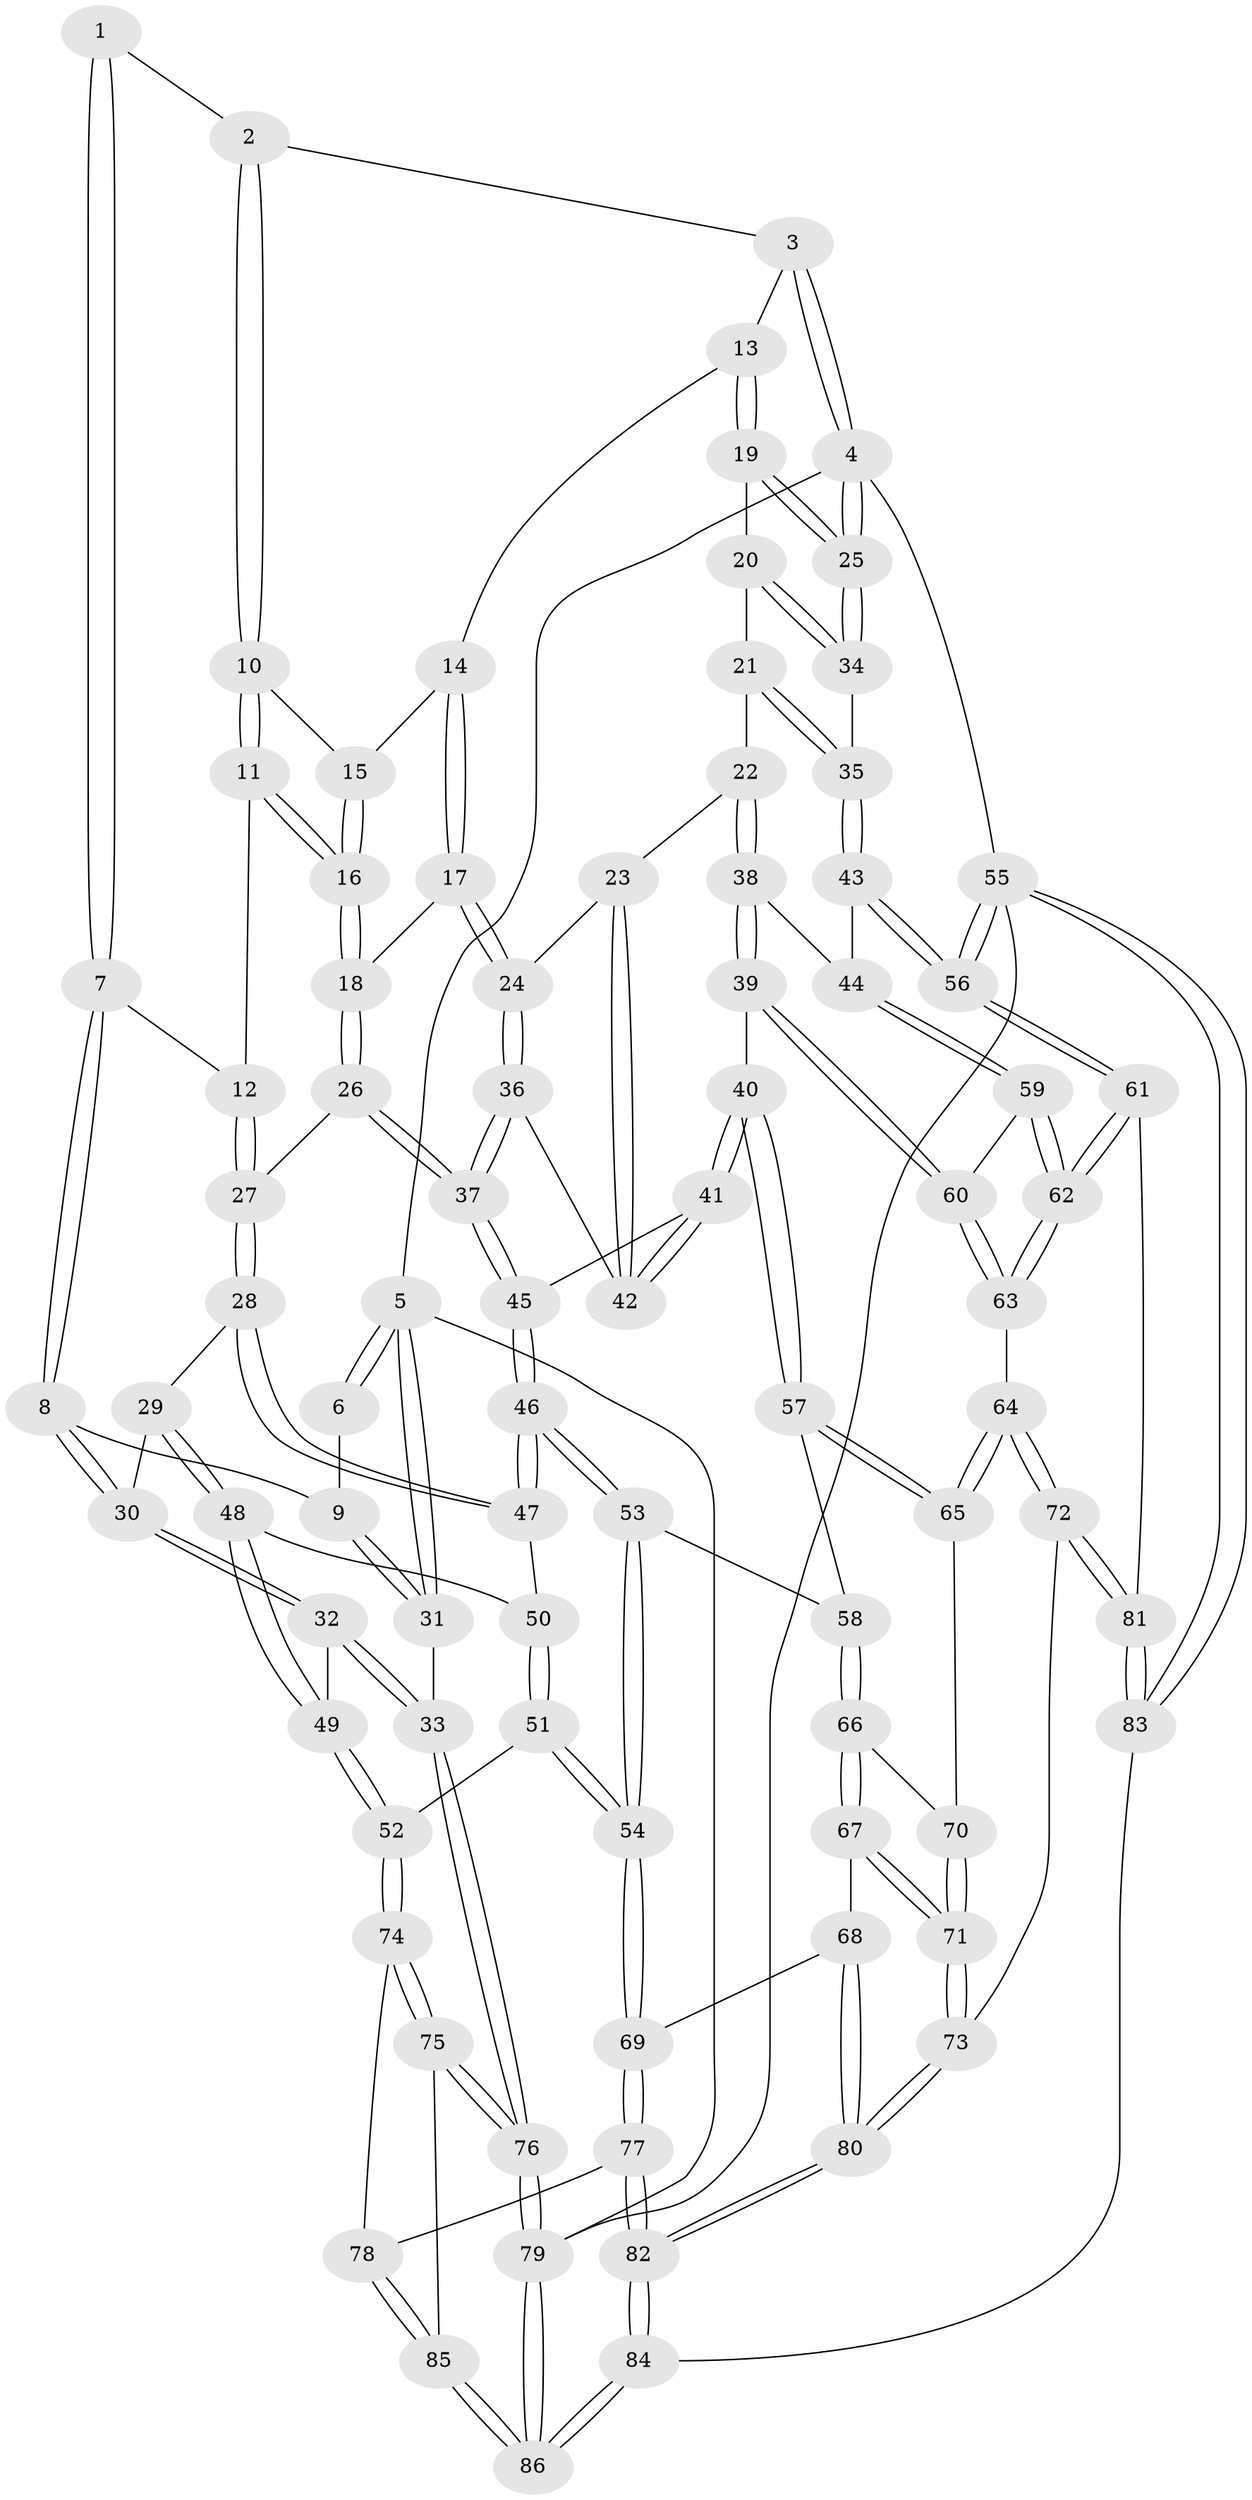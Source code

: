 // Generated by graph-tools (version 1.1) at 2025/50/03/09/25 03:50:58]
// undirected, 86 vertices, 212 edges
graph export_dot {
graph [start="1"]
  node [color=gray90,style=filled];
  1 [pos="+0.31378816311953683+0"];
  2 [pos="+0.34537876926197814+0"];
  3 [pos="+0.6765835338771922+0"];
  4 [pos="+1+0"];
  5 [pos="+0+0"];
  6 [pos="+0.2569956114097391+0"];
  7 [pos="+0.2015781239387392+0.1742306863320224"];
  8 [pos="+0.15591880786104567+0.19183634682948073"];
  9 [pos="+0.09165667519542026+0.1760288223172305"];
  10 [pos="+0.3728126789017047+0"];
  11 [pos="+0.3808034823242416+0.15260176497518252"];
  12 [pos="+0.28668568332266614+0.18020235753473832"];
  13 [pos="+0.6584722861090819+0.10434509014427004"];
  14 [pos="+0.6055655963033642+0.12828748337765025"];
  15 [pos="+0.5658506116569989+0.13202463498942113"];
  16 [pos="+0.4185393037881282+0.17652252429827786"];
  17 [pos="+0.5307269303840981+0.34381039833481347"];
  18 [pos="+0.43900070499907357+0.29950421956578843"];
  19 [pos="+0.7190890936283139+0.1669187916768943"];
  20 [pos="+0.7624118441557439+0.22293533771479856"];
  21 [pos="+0.7697327373823895+0.28323184607769014"];
  22 [pos="+0.7659634182824869+0.29307430684285435"];
  23 [pos="+0.6636556676024322+0.34873142086586756"];
  24 [pos="+0.5451285826248704+0.3616115646166387"];
  25 [pos="+1+0"];
  26 [pos="+0.3482185162160949+0.3661473433081531"];
  27 [pos="+0.3288247924672655+0.37031280804667965"];
  28 [pos="+0.2652918385272768+0.41073179679275984"];
  29 [pos="+0.2576720275136743+0.4109158634714771"];
  30 [pos="+0.21936230944463145+0.39860531303996993"];
  31 [pos="+0+0.1747485715876886"];
  32 [pos="+0+0.5281209825428861"];
  33 [pos="+0+0.5282334316977656"];
  34 [pos="+1+0"];
  35 [pos="+1+0.3449445924629994"];
  36 [pos="+0.5369449944509012+0.3994103723095674"];
  37 [pos="+0.48271879366104525+0.4988722341165439"];
  38 [pos="+0.8135314349028483+0.45345619338834653"];
  39 [pos="+0.7940330701544033+0.5298854805296035"];
  40 [pos="+0.689357621406352+0.5520743452591949"];
  41 [pos="+0.6686243836696314+0.5323297262971388"];
  42 [pos="+0.6605106558100737+0.5090801803080099"];
  43 [pos="+1+0.3955944952332754"];
  44 [pos="+1+0.4085295949086343"];
  45 [pos="+0.4809633611029613+0.5147438074768934"];
  46 [pos="+0.4594426122902667+0.5531906983729912"];
  47 [pos="+0.33548742544955806+0.5036338037847965"];
  48 [pos="+0.23592713410753172+0.5365298083777212"];
  49 [pos="+0.16538759533271297+0.6269435068158715"];
  50 [pos="+0.2989952717419164+0.5729764887181326"];
  51 [pos="+0.30238532071529434+0.6663842020290995"];
  52 [pos="+0.22170234925819624+0.6821592293166231"];
  53 [pos="+0.4595586268400509+0.5670260293136402"];
  54 [pos="+0.39895258028040975+0.6869194366075115"];
  55 [pos="+1+1"];
  56 [pos="+1+1"];
  57 [pos="+0.6478026581480311+0.636451077707985"];
  58 [pos="+0.4615542374563293+0.5680741522210785"];
  59 [pos="+0.8867424017207532+0.5992084124701778"];
  60 [pos="+0.8422454313225282+0.5859007954246741"];
  61 [pos="+1+0.9706743817037422"];
  62 [pos="+1+0.860864006680452"];
  63 [pos="+0.7756927765943478+0.7291625623212061"];
  64 [pos="+0.7416106100406563+0.7446085457001674"];
  65 [pos="+0.6473136459680741+0.6604584296246612"];
  66 [pos="+0.5783728950146952+0.6976219672375342"];
  67 [pos="+0.5157225183863519+0.7417959860783788"];
  68 [pos="+0.5044555163219335+0.7448485788080713"];
  69 [pos="+0.42246128662022453+0.739216925274728"];
  70 [pos="+0.6220499754612456+0.68171094078486"];
  71 [pos="+0.6174556194699224+0.8009015052698116"];
  72 [pos="+0.7210007277050857+0.8157493408083847"];
  73 [pos="+0.6355467773289797+0.8345009340046161"];
  74 [pos="+0.19563750508213812+0.7809469263707258"];
  75 [pos="+0+0.8736384451225999"];
  76 [pos="+0+0.8871005945043302"];
  77 [pos="+0.39718876229427336+0.8366755664849532"];
  78 [pos="+0.286918960513508+0.9083238471103247"];
  79 [pos="+0+1"];
  80 [pos="+0.5837678951519626+0.8935214711952189"];
  81 [pos="+0.7576674776815591+0.8696594093818492"];
  82 [pos="+0.5542657570493884+0.9582005780216205"];
  83 [pos="+0.6113869249103148+1"];
  84 [pos="+0.5999198798678668+1"];
  85 [pos="+0.28417529545471276+0.9171713829280093"];
  86 [pos="+0.25974952733600654+1"];
  1 -- 2;
  1 -- 7;
  1 -- 7;
  2 -- 3;
  2 -- 10;
  2 -- 10;
  3 -- 4;
  3 -- 4;
  3 -- 13;
  4 -- 5;
  4 -- 25;
  4 -- 25;
  4 -- 55;
  5 -- 6;
  5 -- 6;
  5 -- 31;
  5 -- 31;
  5 -- 79;
  6 -- 9;
  7 -- 8;
  7 -- 8;
  7 -- 12;
  8 -- 9;
  8 -- 30;
  8 -- 30;
  9 -- 31;
  9 -- 31;
  10 -- 11;
  10 -- 11;
  10 -- 15;
  11 -- 12;
  11 -- 16;
  11 -- 16;
  12 -- 27;
  12 -- 27;
  13 -- 14;
  13 -- 19;
  13 -- 19;
  14 -- 15;
  14 -- 17;
  14 -- 17;
  15 -- 16;
  15 -- 16;
  16 -- 18;
  16 -- 18;
  17 -- 18;
  17 -- 24;
  17 -- 24;
  18 -- 26;
  18 -- 26;
  19 -- 20;
  19 -- 25;
  19 -- 25;
  20 -- 21;
  20 -- 34;
  20 -- 34;
  21 -- 22;
  21 -- 35;
  21 -- 35;
  22 -- 23;
  22 -- 38;
  22 -- 38;
  23 -- 24;
  23 -- 42;
  23 -- 42;
  24 -- 36;
  24 -- 36;
  25 -- 34;
  25 -- 34;
  26 -- 27;
  26 -- 37;
  26 -- 37;
  27 -- 28;
  27 -- 28;
  28 -- 29;
  28 -- 47;
  28 -- 47;
  29 -- 30;
  29 -- 48;
  29 -- 48;
  30 -- 32;
  30 -- 32;
  31 -- 33;
  32 -- 33;
  32 -- 33;
  32 -- 49;
  33 -- 76;
  33 -- 76;
  34 -- 35;
  35 -- 43;
  35 -- 43;
  36 -- 37;
  36 -- 37;
  36 -- 42;
  37 -- 45;
  37 -- 45;
  38 -- 39;
  38 -- 39;
  38 -- 44;
  39 -- 40;
  39 -- 60;
  39 -- 60;
  40 -- 41;
  40 -- 41;
  40 -- 57;
  40 -- 57;
  41 -- 42;
  41 -- 42;
  41 -- 45;
  43 -- 44;
  43 -- 56;
  43 -- 56;
  44 -- 59;
  44 -- 59;
  45 -- 46;
  45 -- 46;
  46 -- 47;
  46 -- 47;
  46 -- 53;
  46 -- 53;
  47 -- 50;
  48 -- 49;
  48 -- 49;
  48 -- 50;
  49 -- 52;
  49 -- 52;
  50 -- 51;
  50 -- 51;
  51 -- 52;
  51 -- 54;
  51 -- 54;
  52 -- 74;
  52 -- 74;
  53 -- 54;
  53 -- 54;
  53 -- 58;
  54 -- 69;
  54 -- 69;
  55 -- 56;
  55 -- 56;
  55 -- 83;
  55 -- 83;
  55 -- 79;
  56 -- 61;
  56 -- 61;
  57 -- 58;
  57 -- 65;
  57 -- 65;
  58 -- 66;
  58 -- 66;
  59 -- 60;
  59 -- 62;
  59 -- 62;
  60 -- 63;
  60 -- 63;
  61 -- 62;
  61 -- 62;
  61 -- 81;
  62 -- 63;
  62 -- 63;
  63 -- 64;
  64 -- 65;
  64 -- 65;
  64 -- 72;
  64 -- 72;
  65 -- 70;
  66 -- 67;
  66 -- 67;
  66 -- 70;
  67 -- 68;
  67 -- 71;
  67 -- 71;
  68 -- 69;
  68 -- 80;
  68 -- 80;
  69 -- 77;
  69 -- 77;
  70 -- 71;
  70 -- 71;
  71 -- 73;
  71 -- 73;
  72 -- 73;
  72 -- 81;
  72 -- 81;
  73 -- 80;
  73 -- 80;
  74 -- 75;
  74 -- 75;
  74 -- 78;
  75 -- 76;
  75 -- 76;
  75 -- 85;
  76 -- 79;
  76 -- 79;
  77 -- 78;
  77 -- 82;
  77 -- 82;
  78 -- 85;
  78 -- 85;
  79 -- 86;
  79 -- 86;
  80 -- 82;
  80 -- 82;
  81 -- 83;
  81 -- 83;
  82 -- 84;
  82 -- 84;
  83 -- 84;
  84 -- 86;
  84 -- 86;
  85 -- 86;
  85 -- 86;
}
